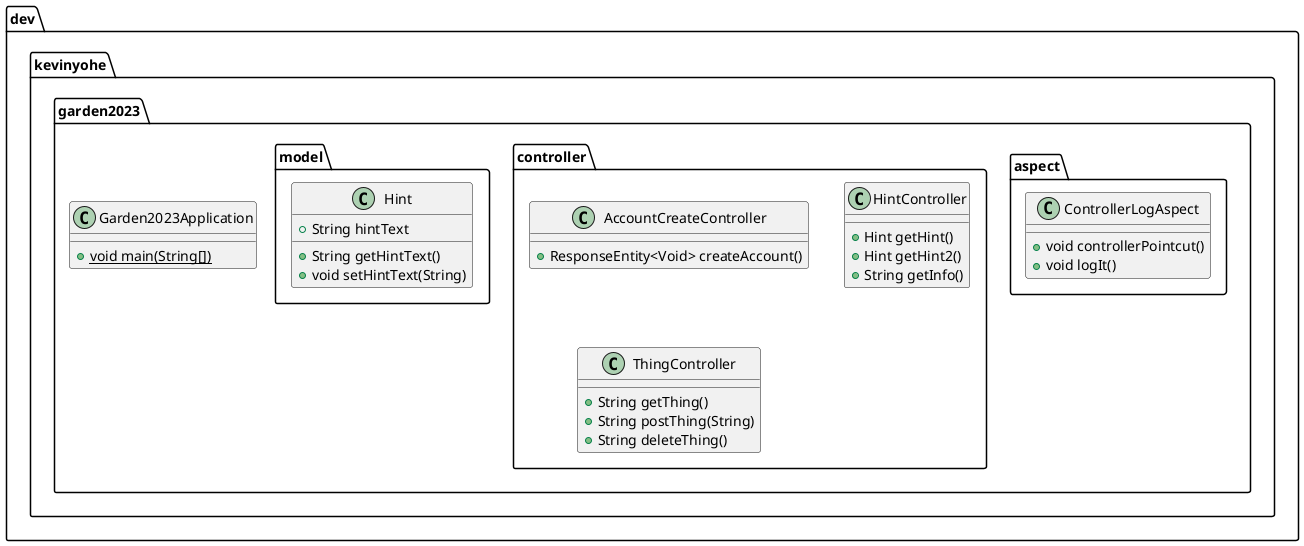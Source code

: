 @startuml
package "dev.kevinyohe.garden2023" {
  class "Garden2023Application" as dev.kevinyohe.garden2023.Garden2023Application {
    + {static}void main(String[])
  }
  package "aspect" {
    class "ControllerLogAspect" as dev.kevinyohe.garden2023.aspect.ControllerLogAspect {
      +void controllerPointcut()
      +void logIt()
    }
  }
  package "controller" {
    class "AccountCreateController" as dev.kevinyohe.garden2023.controller.AccountCreateController {
      +ResponseEntity<Void> createAccount()
    }
    class "HintController" as dev.kevinyohe.garden2023.controller.HintController {
      +Hint getHint()
      +Hint getHint2()
      +String getInfo()
    }
    class "ThingController" as dev.kevinyohe.garden2023.controller.ThingController {
      +String getThing()
      +String postThing(String)
      +String deleteThing()
    }
  }
  package "model" {
    class "Hint" as dev.kevinyohe.garden2023.model.Hint {
      +String hintText
      __
      +String getHintText()
      +void setHintText(String)
    }
  }
}
@enduml

